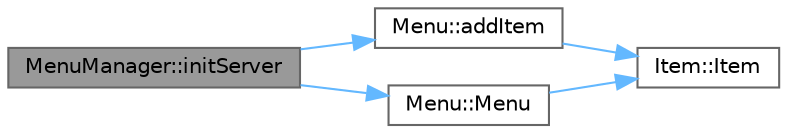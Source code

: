 digraph "MenuManager::initServer"
{
 // LATEX_PDF_SIZE
  bgcolor="transparent";
  edge [fontname=Helvetica,fontsize=10,labelfontname=Helvetica,labelfontsize=10];
  node [fontname=Helvetica,fontsize=10,shape=box,height=0.2,width=0.4];
  rankdir="LR";
  Node1 [id="Node000001",label="MenuManager::initServer",height=0.2,width=0.4,color="gray40", fillcolor="grey60", style="filled", fontcolor="black",tooltip=" "];
  Node1 -> Node2 [id="edge1_Node000001_Node000002",color="steelblue1",style="solid",tooltip=" "];
  Node2 [id="Node000002",label="Menu::addItem",height=0.2,width=0.4,color="grey40", fillcolor="white", style="filled",URL="$class_menu.html#ac4677d6317c37274b51e1666f3a65086",tooltip=" "];
  Node2 -> Node3 [id="edge2_Node000002_Node000003",color="steelblue1",style="solid",tooltip=" "];
  Node3 [id="Node000003",label="Item::Item",height=0.2,width=0.4,color="grey40", fillcolor="white", style="filled",URL="$class_item.html#a43f9c4418bc3ba04411f46943223500a",tooltip=" "];
  Node1 -> Node4 [id="edge3_Node000001_Node000004",color="steelblue1",style="solid",tooltip=" "];
  Node4 [id="Node000004",label="Menu::Menu",height=0.2,width=0.4,color="grey40", fillcolor="white", style="filled",URL="$class_menu.html#a991bd9d4b396cb89252b5113f8cdc6bf",tooltip=" "];
  Node4 -> Node3 [id="edge4_Node000004_Node000003",color="steelblue1",style="solid",tooltip=" "];
}
